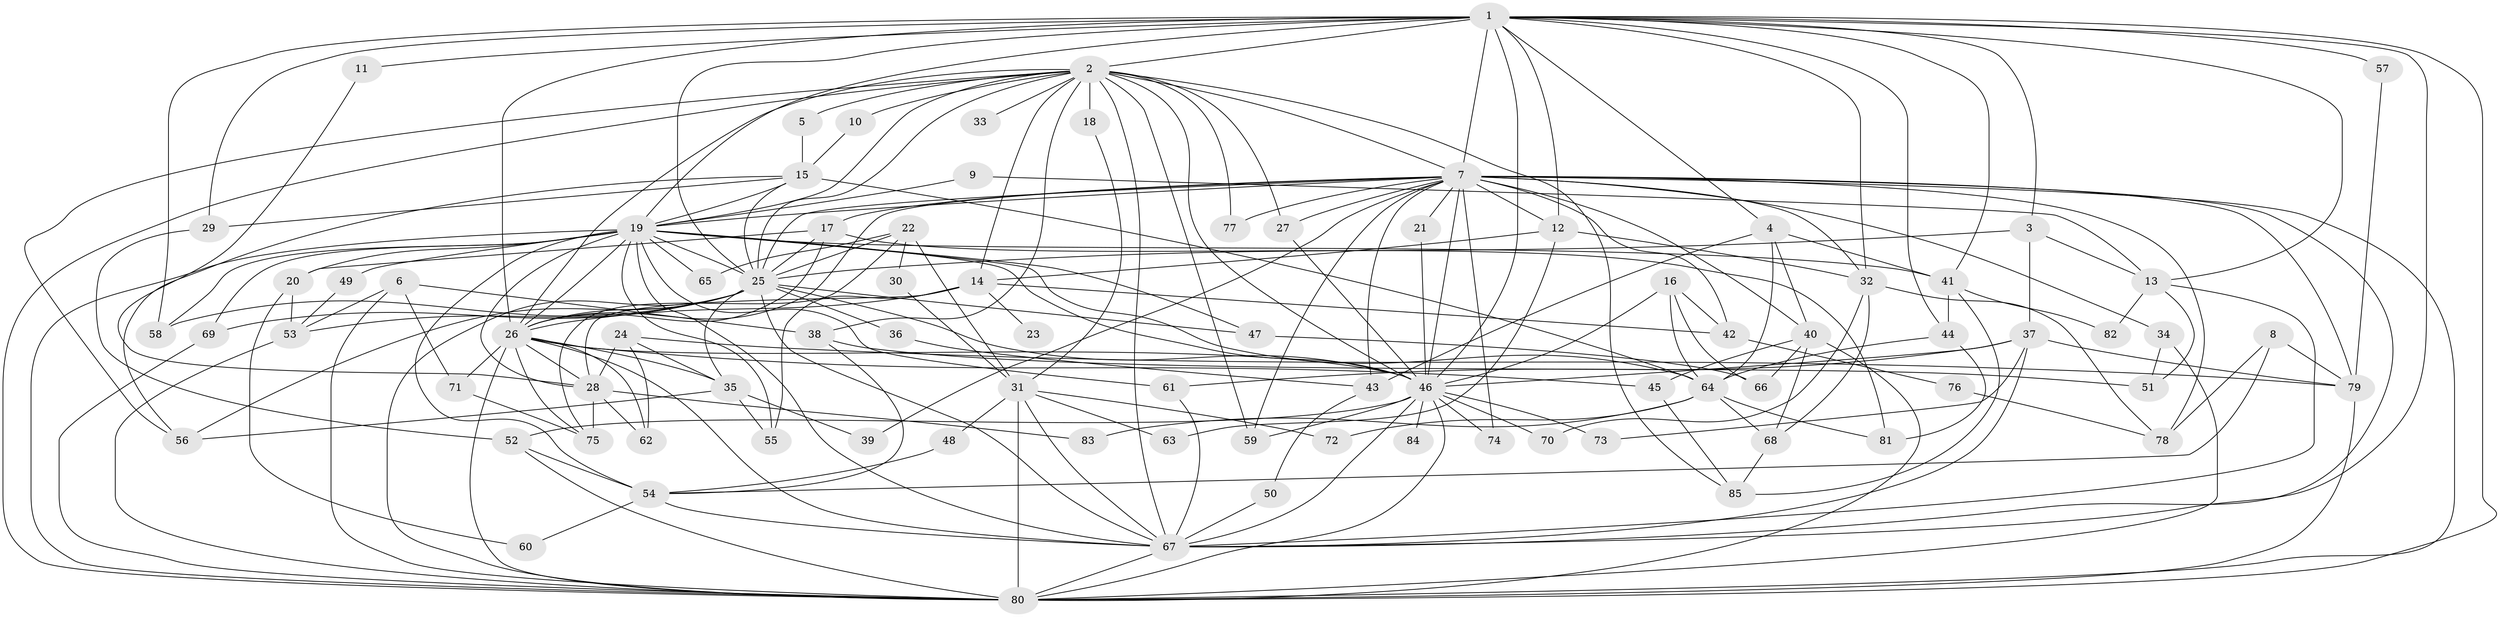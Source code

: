 // original degree distribution, {18: 0.007246376811594203, 21: 0.014492753623188406, 23: 0.007246376811594203, 28: 0.007246376811594203, 16: 0.007246376811594203, 17: 0.007246376811594203, 19: 0.007246376811594203, 22: 0.007246376811594203, 25: 0.007246376811594203, 8: 0.021739130434782608, 7: 0.021739130434782608, 2: 0.5362318840579711, 6: 0.043478260869565216, 4: 0.10869565217391304, 3: 0.15217391304347827, 11: 0.007246376811594203, 5: 0.028985507246376812, 9: 0.007246376811594203}
// Generated by graph-tools (version 1.1) at 2025/36/03/04/25 23:36:32]
// undirected, 85 vertices, 219 edges
graph export_dot {
  node [color=gray90,style=filled];
  1;
  2;
  3;
  4;
  5;
  6;
  7;
  8;
  9;
  10;
  11;
  12;
  13;
  14;
  15;
  16;
  17;
  18;
  19;
  20;
  21;
  22;
  23;
  24;
  25;
  26;
  27;
  28;
  29;
  30;
  31;
  32;
  33;
  34;
  35;
  36;
  37;
  38;
  39;
  40;
  41;
  42;
  43;
  44;
  45;
  46;
  47;
  48;
  49;
  50;
  51;
  52;
  53;
  54;
  55;
  56;
  57;
  58;
  59;
  60;
  61;
  62;
  63;
  64;
  65;
  66;
  67;
  68;
  69;
  70;
  71;
  72;
  73;
  74;
  75;
  76;
  77;
  78;
  79;
  80;
  81;
  82;
  83;
  84;
  85;
  1 -- 2 [weight=3.0];
  1 -- 3 [weight=1.0];
  1 -- 4 [weight=1.0];
  1 -- 7 [weight=3.0];
  1 -- 11 [weight=1.0];
  1 -- 12 [weight=1.0];
  1 -- 13 [weight=1.0];
  1 -- 19 [weight=2.0];
  1 -- 25 [weight=3.0];
  1 -- 26 [weight=3.0];
  1 -- 29 [weight=1.0];
  1 -- 32 [weight=2.0];
  1 -- 41 [weight=1.0];
  1 -- 44 [weight=1.0];
  1 -- 46 [weight=3.0];
  1 -- 57 [weight=2.0];
  1 -- 58 [weight=1.0];
  1 -- 67 [weight=2.0];
  1 -- 80 [weight=2.0];
  2 -- 5 [weight=1.0];
  2 -- 7 [weight=1.0];
  2 -- 10 [weight=1.0];
  2 -- 14 [weight=1.0];
  2 -- 18 [weight=1.0];
  2 -- 19 [weight=1.0];
  2 -- 25 [weight=1.0];
  2 -- 26 [weight=1.0];
  2 -- 27 [weight=1.0];
  2 -- 33 [weight=1.0];
  2 -- 38 [weight=1.0];
  2 -- 46 [weight=1.0];
  2 -- 56 [weight=1.0];
  2 -- 59 [weight=1.0];
  2 -- 67 [weight=1.0];
  2 -- 77 [weight=1.0];
  2 -- 80 [weight=1.0];
  2 -- 85 [weight=1.0];
  3 -- 13 [weight=1.0];
  3 -- 25 [weight=1.0];
  3 -- 37 [weight=1.0];
  4 -- 40 [weight=1.0];
  4 -- 41 [weight=1.0];
  4 -- 43 [weight=1.0];
  4 -- 64 [weight=1.0];
  5 -- 15 [weight=1.0];
  6 -- 38 [weight=1.0];
  6 -- 53 [weight=1.0];
  6 -- 71 [weight=1.0];
  6 -- 80 [weight=1.0];
  7 -- 12 [weight=1.0];
  7 -- 17 [weight=1.0];
  7 -- 19 [weight=2.0];
  7 -- 21 [weight=1.0];
  7 -- 25 [weight=1.0];
  7 -- 26 [weight=1.0];
  7 -- 27 [weight=1.0];
  7 -- 32 [weight=1.0];
  7 -- 34 [weight=1.0];
  7 -- 39 [weight=1.0];
  7 -- 40 [weight=1.0];
  7 -- 42 [weight=1.0];
  7 -- 43 [weight=2.0];
  7 -- 46 [weight=1.0];
  7 -- 59 [weight=1.0];
  7 -- 67 [weight=1.0];
  7 -- 74 [weight=1.0];
  7 -- 77 [weight=1.0];
  7 -- 78 [weight=1.0];
  7 -- 79 [weight=1.0];
  7 -- 80 [weight=1.0];
  8 -- 54 [weight=1.0];
  8 -- 78 [weight=1.0];
  8 -- 79 [weight=1.0];
  9 -- 13 [weight=1.0];
  9 -- 19 [weight=1.0];
  10 -- 15 [weight=1.0];
  11 -- 28 [weight=1.0];
  12 -- 14 [weight=1.0];
  12 -- 32 [weight=1.0];
  12 -- 63 [weight=1.0];
  13 -- 51 [weight=1.0];
  13 -- 67 [weight=1.0];
  13 -- 82 [weight=1.0];
  14 -- 23 [weight=1.0];
  14 -- 26 [weight=1.0];
  14 -- 28 [weight=1.0];
  14 -- 42 [weight=1.0];
  14 -- 55 [weight=1.0];
  15 -- 19 [weight=1.0];
  15 -- 25 [weight=2.0];
  15 -- 29 [weight=1.0];
  15 -- 56 [weight=1.0];
  15 -- 64 [weight=1.0];
  16 -- 42 [weight=1.0];
  16 -- 46 [weight=1.0];
  16 -- 64 [weight=1.0];
  16 -- 66 [weight=1.0];
  17 -- 20 [weight=1.0];
  17 -- 25 [weight=1.0];
  17 -- 26 [weight=1.0];
  17 -- 81 [weight=1.0];
  18 -- 31 [weight=1.0];
  19 -- 20 [weight=1.0];
  19 -- 25 [weight=1.0];
  19 -- 26 [weight=1.0];
  19 -- 28 [weight=1.0];
  19 -- 41 [weight=1.0];
  19 -- 46 [weight=1.0];
  19 -- 47 [weight=1.0];
  19 -- 49 [weight=1.0];
  19 -- 54 [weight=1.0];
  19 -- 55 [weight=1.0];
  19 -- 58 [weight=1.0];
  19 -- 61 [weight=1.0];
  19 -- 64 [weight=1.0];
  19 -- 65 [weight=1.0];
  19 -- 67 [weight=2.0];
  19 -- 69 [weight=1.0];
  19 -- 80 [weight=1.0];
  20 -- 53 [weight=1.0];
  20 -- 60 [weight=1.0];
  21 -- 46 [weight=1.0];
  22 -- 25 [weight=2.0];
  22 -- 30 [weight=1.0];
  22 -- 31 [weight=1.0];
  22 -- 65 [weight=1.0];
  22 -- 75 [weight=1.0];
  24 -- 28 [weight=1.0];
  24 -- 35 [weight=1.0];
  24 -- 62 [weight=1.0];
  24 -- 79 [weight=1.0];
  25 -- 26 [weight=1.0];
  25 -- 35 [weight=1.0];
  25 -- 36 [weight=1.0];
  25 -- 46 [weight=1.0];
  25 -- 47 [weight=1.0];
  25 -- 53 [weight=1.0];
  25 -- 56 [weight=1.0];
  25 -- 58 [weight=1.0];
  25 -- 67 [weight=1.0];
  25 -- 69 [weight=1.0];
  25 -- 80 [weight=1.0];
  26 -- 28 [weight=1.0];
  26 -- 35 [weight=1.0];
  26 -- 45 [weight=1.0];
  26 -- 46 [weight=1.0];
  26 -- 62 [weight=1.0];
  26 -- 67 [weight=1.0];
  26 -- 71 [weight=1.0];
  26 -- 75 [weight=1.0];
  26 -- 80 [weight=1.0];
  27 -- 46 [weight=1.0];
  28 -- 62 [weight=1.0];
  28 -- 75 [weight=1.0];
  28 -- 83 [weight=1.0];
  29 -- 52 [weight=1.0];
  30 -- 31 [weight=1.0];
  31 -- 48 [weight=1.0];
  31 -- 63 [weight=1.0];
  31 -- 67 [weight=1.0];
  31 -- 72 [weight=1.0];
  31 -- 80 [weight=3.0];
  32 -- 68 [weight=1.0];
  32 -- 70 [weight=1.0];
  32 -- 78 [weight=1.0];
  34 -- 51 [weight=1.0];
  34 -- 80 [weight=2.0];
  35 -- 39 [weight=1.0];
  35 -- 55 [weight=1.0];
  35 -- 56 [weight=1.0];
  36 -- 43 [weight=1.0];
  37 -- 46 [weight=1.0];
  37 -- 61 [weight=1.0];
  37 -- 67 [weight=1.0];
  37 -- 73 [weight=1.0];
  37 -- 79 [weight=1.0];
  38 -- 51 [weight=1.0];
  38 -- 54 [weight=1.0];
  40 -- 45 [weight=1.0];
  40 -- 66 [weight=1.0];
  40 -- 68 [weight=1.0];
  40 -- 80 [weight=1.0];
  41 -- 44 [weight=1.0];
  41 -- 82 [weight=1.0];
  41 -- 85 [weight=1.0];
  42 -- 76 [weight=1.0];
  43 -- 50 [weight=1.0];
  44 -- 64 [weight=1.0];
  44 -- 81 [weight=1.0];
  45 -- 85 [weight=1.0];
  46 -- 52 [weight=1.0];
  46 -- 59 [weight=1.0];
  46 -- 67 [weight=1.0];
  46 -- 70 [weight=1.0];
  46 -- 73 [weight=1.0];
  46 -- 74 [weight=1.0];
  46 -- 80 [weight=1.0];
  46 -- 84 [weight=1.0];
  47 -- 66 [weight=1.0];
  48 -- 54 [weight=1.0];
  49 -- 53 [weight=1.0];
  50 -- 67 [weight=1.0];
  52 -- 54 [weight=1.0];
  52 -- 80 [weight=1.0];
  53 -- 80 [weight=1.0];
  54 -- 60 [weight=1.0];
  54 -- 67 [weight=1.0];
  57 -- 79 [weight=1.0];
  61 -- 67 [weight=1.0];
  64 -- 68 [weight=1.0];
  64 -- 72 [weight=1.0];
  64 -- 81 [weight=1.0];
  64 -- 83 [weight=1.0];
  67 -- 80 [weight=1.0];
  68 -- 85 [weight=1.0];
  69 -- 80 [weight=1.0];
  71 -- 75 [weight=1.0];
  76 -- 78 [weight=1.0];
  79 -- 80 [weight=1.0];
}
